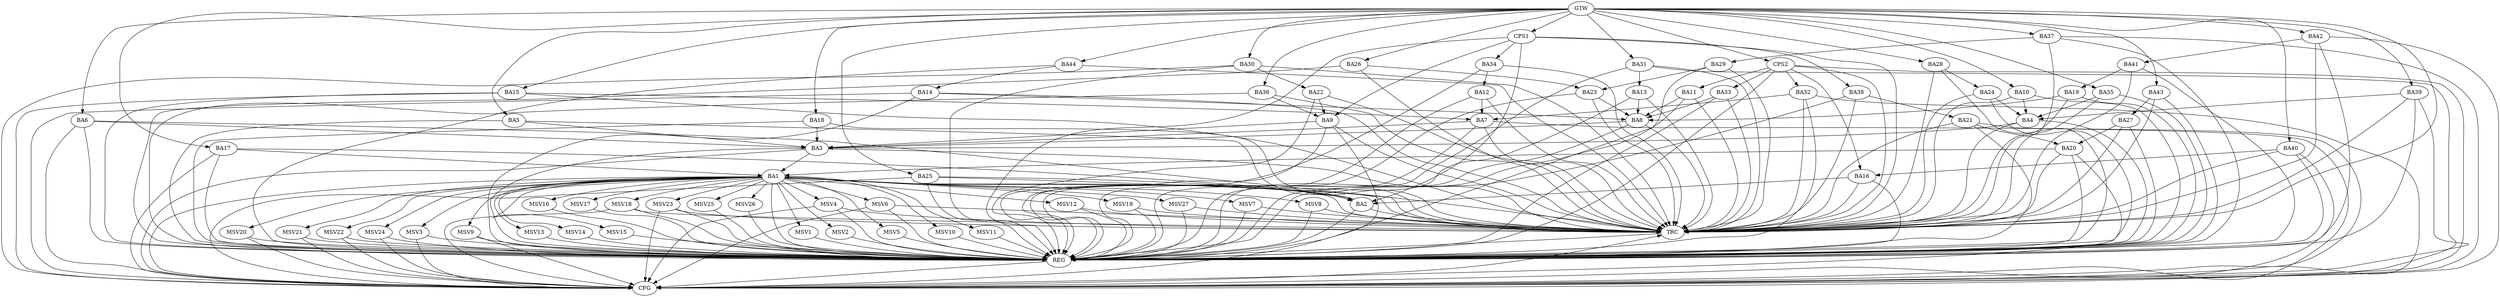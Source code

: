 strict digraph G {
  BA1 [ label="BA1" ];
  BA2 [ label="BA2" ];
  BA3 [ label="BA3" ];
  BA4 [ label="BA4" ];
  BA5 [ label="BA5" ];
  BA6 [ label="BA6" ];
  BA7 [ label="BA7" ];
  BA8 [ label="BA8" ];
  BA9 [ label="BA9" ];
  BA10 [ label="BA10" ];
  BA11 [ label="BA11" ];
  BA12 [ label="BA12" ];
  BA13 [ label="BA13" ];
  BA14 [ label="BA14" ];
  BA15 [ label="BA15" ];
  BA16 [ label="BA16" ];
  BA17 [ label="BA17" ];
  BA18 [ label="BA18" ];
  BA19 [ label="BA19" ];
  BA20 [ label="BA20" ];
  BA21 [ label="BA21" ];
  BA22 [ label="BA22" ];
  BA23 [ label="BA23" ];
  BA24 [ label="BA24" ];
  BA25 [ label="BA25" ];
  BA26 [ label="BA26" ];
  BA27 [ label="BA27" ];
  BA28 [ label="BA28" ];
  BA29 [ label="BA29" ];
  BA30 [ label="BA30" ];
  BA31 [ label="BA31" ];
  BA32 [ label="BA32" ];
  BA33 [ label="BA33" ];
  BA34 [ label="BA34" ];
  BA35 [ label="BA35" ];
  BA36 [ label="BA36" ];
  BA37 [ label="BA37" ];
  BA38 [ label="BA38" ];
  BA39 [ label="BA39" ];
  BA40 [ label="BA40" ];
  BA41 [ label="BA41" ];
  BA42 [ label="BA42" ];
  BA43 [ label="BA43" ];
  BA44 [ label="BA44" ];
  CPS1 [ label="CPS1" ];
  CPS2 [ label="CPS2" ];
  GTW [ label="GTW" ];
  REG [ label="REG" ];
  CFG [ label="CFG" ];
  TRC [ label="TRC" ];
  MSV1 [ label="MSV1" ];
  MSV2 [ label="MSV2" ];
  MSV3 [ label="MSV3" ];
  MSV4 [ label="MSV4" ];
  MSV5 [ label="MSV5" ];
  MSV6 [ label="MSV6" ];
  MSV7 [ label="MSV7" ];
  MSV8 [ label="MSV8" ];
  MSV9 [ label="MSV9" ];
  MSV10 [ label="MSV10" ];
  MSV11 [ label="MSV11" ];
  MSV12 [ label="MSV12" ];
  MSV13 [ label="MSV13" ];
  MSV14 [ label="MSV14" ];
  MSV15 [ label="MSV15" ];
  MSV16 [ label="MSV16" ];
  MSV17 [ label="MSV17" ];
  MSV18 [ label="MSV18" ];
  MSV19 [ label="MSV19" ];
  MSV20 [ label="MSV20" ];
  MSV21 [ label="MSV21" ];
  MSV22 [ label="MSV22" ];
  MSV23 [ label="MSV23" ];
  MSV24 [ label="MSV24" ];
  MSV25 [ label="MSV25" ];
  MSV26 [ label="MSV26" ];
  MSV27 [ label="MSV27" ];
  BA1 -> BA2;
  BA2 -> BA1;
  BA3 -> BA1;
  BA4 -> BA3;
  BA5 -> BA3;
  BA6 -> BA3;
  BA7 -> BA3;
  BA8 -> BA3;
  BA9 -> BA3;
  BA10 -> BA4;
  BA11 -> BA8;
  BA12 -> BA7;
  BA13 -> BA8;
  BA14 -> BA8;
  BA15 -> BA7;
  BA16 -> BA2;
  BA17 -> BA1;
  BA18 -> BA3;
  BA19 -> BA8;
  BA20 -> BA1;
  BA21 -> BA20;
  BA22 -> BA9;
  BA23 -> BA8;
  BA24 -> BA4;
  BA25 -> BA2;
  BA26 -> BA23;
  BA27 -> BA20;
  BA28 -> BA24;
  BA29 -> BA23;
  BA30 -> BA22;
  BA31 -> BA13;
  BA32 -> BA7;
  BA33 -> BA8;
  BA34 -> BA12;
  BA35 -> BA4;
  BA36 -> BA9;
  BA37 -> BA29;
  BA38 -> BA21;
  BA39 -> BA4;
  BA40 -> BA16;
  BA41 -> BA19;
  BA42 -> BA41;
  BA43 -> BA27;
  BA44 -> BA14;
  CPS1 -> BA34;
  CPS1 -> BA9;
  CPS1 -> BA2;
  CPS1 -> BA38;
  CPS2 -> BA11;
  CPS2 -> BA16;
  CPS2 -> BA32;
  CPS2 -> BA33;
  GTW -> BA5;
  GTW -> BA6;
  GTW -> BA10;
  GTW -> BA15;
  GTW -> BA17;
  GTW -> BA18;
  GTW -> BA25;
  GTW -> BA26;
  GTW -> BA28;
  GTW -> BA30;
  GTW -> BA31;
  GTW -> BA35;
  GTW -> BA36;
  GTW -> BA37;
  GTW -> BA39;
  GTW -> BA40;
  GTW -> BA42;
  GTW -> BA43;
  GTW -> BA44;
  GTW -> CPS1;
  GTW -> CPS2;
  BA1 -> REG;
  BA2 -> REG;
  BA3 -> REG;
  BA4 -> REG;
  BA5 -> REG;
  BA6 -> REG;
  BA7 -> REG;
  BA8 -> REG;
  BA9 -> REG;
  BA10 -> REG;
  BA11 -> REG;
  BA12 -> REG;
  BA13 -> REG;
  BA14 -> REG;
  BA15 -> REG;
  BA16 -> REG;
  BA17 -> REG;
  BA18 -> REG;
  BA19 -> REG;
  BA20 -> REG;
  BA21 -> REG;
  BA22 -> REG;
  BA23 -> REG;
  BA24 -> REG;
  BA25 -> REG;
  BA26 -> REG;
  BA27 -> REG;
  BA28 -> REG;
  BA29 -> REG;
  BA30 -> REG;
  BA31 -> REG;
  BA32 -> REG;
  BA33 -> REG;
  BA34 -> REG;
  BA35 -> REG;
  BA36 -> REG;
  BA37 -> REG;
  BA38 -> REG;
  BA39 -> REG;
  BA40 -> REG;
  BA41 -> REG;
  BA42 -> REG;
  BA43 -> REG;
  BA44 -> REG;
  CPS1 -> REG;
  CPS2 -> REG;
  BA30 -> CFG;
  BA40 -> CFG;
  BA15 -> CFG;
  BA32 -> CFG;
  BA14 -> CFG;
  BA25 -> CFG;
  BA37 -> CFG;
  BA7 -> CFG;
  BA9 -> CFG;
  CPS2 -> CFG;
  BA39 -> CFG;
  BA17 -> CFG;
  BA6 -> CFG;
  BA31 -> CFG;
  BA20 -> CFG;
  BA3 -> CFG;
  BA21 -> CFG;
  BA42 -> CFG;
  BA1 -> CFG;
  REG -> CFG;
  BA1 -> TRC;
  BA2 -> TRC;
  BA3 -> TRC;
  BA4 -> TRC;
  BA5 -> TRC;
  BA6 -> TRC;
  BA7 -> TRC;
  BA8 -> TRC;
  BA9 -> TRC;
  BA10 -> TRC;
  BA11 -> TRC;
  BA12 -> TRC;
  BA13 -> TRC;
  BA14 -> TRC;
  BA15 -> TRC;
  BA16 -> TRC;
  BA17 -> TRC;
  BA18 -> TRC;
  BA19 -> TRC;
  BA20 -> TRC;
  BA21 -> TRC;
  BA22 -> TRC;
  BA23 -> TRC;
  BA24 -> TRC;
  BA25 -> TRC;
  BA26 -> TRC;
  BA27 -> TRC;
  BA28 -> TRC;
  BA29 -> TRC;
  BA30 -> TRC;
  BA31 -> TRC;
  BA32 -> TRC;
  BA33 -> TRC;
  BA34 -> TRC;
  BA35 -> TRC;
  BA36 -> TRC;
  BA37 -> TRC;
  BA38 -> TRC;
  BA39 -> TRC;
  BA40 -> TRC;
  BA41 -> TRC;
  BA42 -> TRC;
  BA43 -> TRC;
  BA44 -> TRC;
  CPS1 -> TRC;
  CPS2 -> TRC;
  GTW -> TRC;
  CFG -> TRC;
  TRC -> REG;
  BA1 -> MSV1;
  BA1 -> MSV2;
  BA1 -> MSV3;
  BA1 -> MSV4;
  BA1 -> MSV5;
  MSV1 -> REG;
  MSV2 -> REG;
  MSV3 -> REG;
  MSV3 -> CFG;
  MSV4 -> REG;
  MSV4 -> TRC;
  MSV4 -> CFG;
  MSV5 -> REG;
  BA1 -> MSV6;
  BA1 -> MSV7;
  MSV6 -> REG;
  MSV6 -> TRC;
  MSV6 -> CFG;
  MSV7 -> REG;
  MSV7 -> TRC;
  BA1 -> MSV8;
  BA1 -> MSV9;
  BA1 -> MSV10;
  MSV8 -> REG;
  MSV8 -> TRC;
  MSV9 -> REG;
  MSV9 -> CFG;
  MSV10 -> REG;
  BA1 -> MSV11;
  MSV11 -> REG;
  BA1 -> MSV12;
  BA1 -> MSV13;
  BA1 -> MSV14;
  MSV12 -> REG;
  MSV12 -> TRC;
  MSV13 -> REG;
  MSV14 -> REG;
  BA1 -> MSV15;
  BA1 -> MSV16;
  MSV15 -> REG;
  MSV16 -> REG;
  BA1 -> MSV17;
  BA1 -> MSV18;
  BA1 -> MSV19;
  MSV17 -> REG;
  MSV18 -> REG;
  MSV18 -> TRC;
  MSV18 -> CFG;
  MSV19 -> REG;
  MSV19 -> TRC;
  BA1 -> MSV20;
  BA1 -> MSV21;
  BA1 -> MSV22;
  BA1 -> MSV23;
  MSV20 -> REG;
  MSV20 -> CFG;
  MSV21 -> REG;
  MSV21 -> CFG;
  MSV22 -> REG;
  MSV22 -> CFG;
  MSV23 -> REG;
  MSV23 -> TRC;
  MSV23 -> CFG;
  BA1 -> MSV24;
  BA1 -> MSV25;
  MSV24 -> REG;
  MSV24 -> CFG;
  MSV25 -> REG;
  BA1 -> MSV26;
  MSV26 -> REG;
  BA1 -> MSV27;
  MSV27 -> REG;
  MSV27 -> TRC;
}
